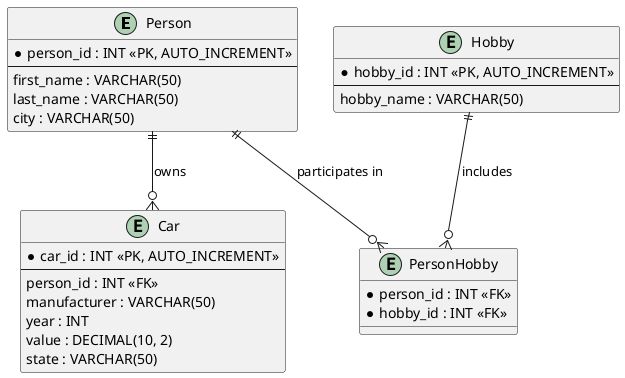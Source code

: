 @startuml

entity Person {
    * person_id : INT <<PK, AUTO_INCREMENT>>
    --
    first_name : VARCHAR(50)
    last_name : VARCHAR(50)
    city : VARCHAR(50)
}

entity Hobby {
    * hobby_id : INT <<PK, AUTO_INCREMENT>>
    --
    hobby_name : VARCHAR(50)
}

entity Car {
    * car_id : INT <<PK, AUTO_INCREMENT>>
    --
    person_id : INT <<FK>>
    manufacturer : VARCHAR(50)
    year : INT
    value : DECIMAL(10, 2)
    state : VARCHAR(50)
}

entity PersonHobby {
    * person_id : INT <<FK>>
    * hobby_id : INT <<FK>>
}

Person ||--o{ Car : owns
Person ||--o{ PersonHobby : participates in
Hobby ||--o{ PersonHobby : includes

@enduml